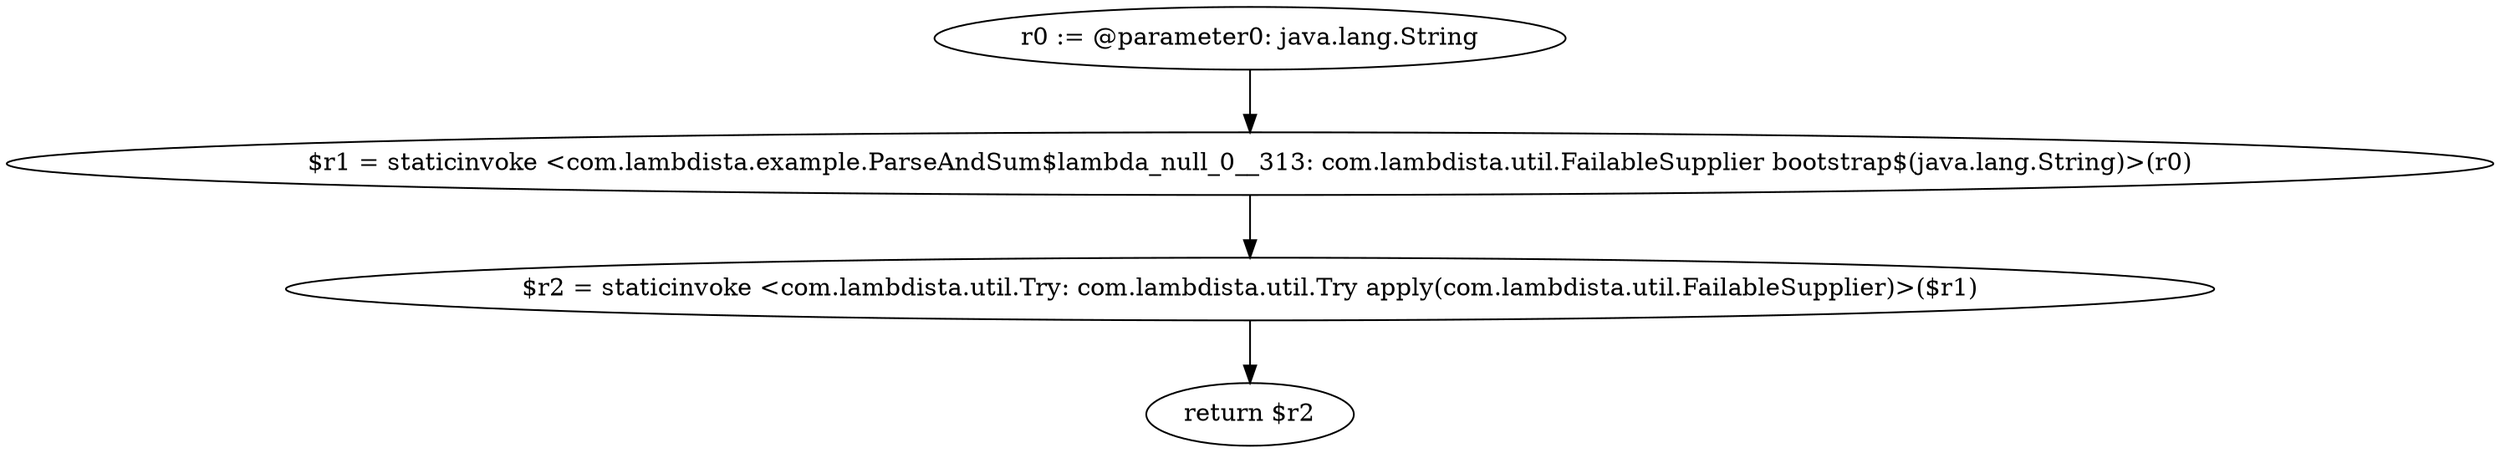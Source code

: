 digraph "unitGraph" {
    "r0 := @parameter0: java.lang.String"
    "$r1 = staticinvoke <com.lambdista.example.ParseAndSum$lambda_null_0__313: com.lambdista.util.FailableSupplier bootstrap$(java.lang.String)>(r0)"
    "$r2 = staticinvoke <com.lambdista.util.Try: com.lambdista.util.Try apply(com.lambdista.util.FailableSupplier)>($r1)"
    "return $r2"
    "r0 := @parameter0: java.lang.String"->"$r1 = staticinvoke <com.lambdista.example.ParseAndSum$lambda_null_0__313: com.lambdista.util.FailableSupplier bootstrap$(java.lang.String)>(r0)";
    "$r1 = staticinvoke <com.lambdista.example.ParseAndSum$lambda_null_0__313: com.lambdista.util.FailableSupplier bootstrap$(java.lang.String)>(r0)"->"$r2 = staticinvoke <com.lambdista.util.Try: com.lambdista.util.Try apply(com.lambdista.util.FailableSupplier)>($r1)";
    "$r2 = staticinvoke <com.lambdista.util.Try: com.lambdista.util.Try apply(com.lambdista.util.FailableSupplier)>($r1)"->"return $r2";
}
